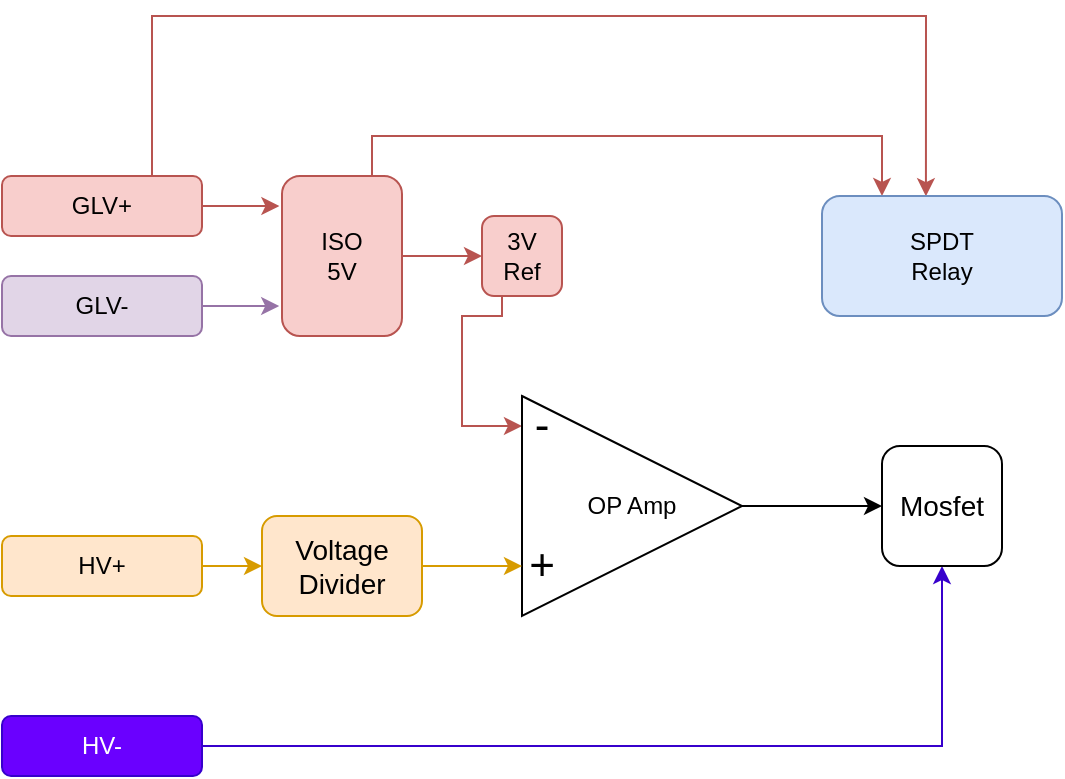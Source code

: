 <mxfile version="20.3.2" type="github">
  <diagram id="eWBVMnc0Ju7z1fGuHDlJ" name="Page-1">
    <mxGraphModel dx="780" dy="501" grid="1" gridSize="10" guides="1" tooltips="1" connect="1" arrows="1" fold="1" page="1" pageScale="1" pageWidth="850" pageHeight="1100" math="0" shadow="0">
      <root>
        <mxCell id="0" />
        <mxCell id="1" parent="0" />
        <mxCell id="TAUxpG1QcszZF0AKwn2N-4" style="edgeStyle=orthogonalEdgeStyle;rounded=0;orthogonalLoop=1;jettySize=auto;html=1;exitX=1;exitY=0.5;exitDx=0;exitDy=0;entryX=-0.021;entryY=0.192;entryDx=0;entryDy=0;entryPerimeter=0;fillColor=#f8cecc;strokeColor=#b85450;" edge="1" parent="1" source="TAUxpG1QcszZF0AKwn2N-1" target="TAUxpG1QcszZF0AKwn2N-3">
          <mxGeometry relative="1" as="geometry" />
        </mxCell>
        <mxCell id="TAUxpG1QcszZF0AKwn2N-7" style="edgeStyle=orthogonalEdgeStyle;rounded=0;orthogonalLoop=1;jettySize=auto;html=1;exitX=0.75;exitY=0;exitDx=0;exitDy=0;entryX=0.433;entryY=0.002;entryDx=0;entryDy=0;entryPerimeter=0;fillColor=#f8cecc;strokeColor=#b85450;" edge="1" parent="1" source="TAUxpG1QcszZF0AKwn2N-1" target="TAUxpG1QcszZF0AKwn2N-6">
          <mxGeometry relative="1" as="geometry">
            <mxPoint x="170" y="40" as="targetPoint" />
            <Array as="points">
              <mxPoint x="115" y="40" />
              <mxPoint x="502" y="40" />
            </Array>
          </mxGeometry>
        </mxCell>
        <mxCell id="TAUxpG1QcszZF0AKwn2N-1" value="GLV+" style="rounded=1;whiteSpace=wrap;html=1;fillColor=#f8cecc;strokeColor=#b85450;" vertex="1" parent="1">
          <mxGeometry x="40" y="120" width="100" height="30" as="geometry" />
        </mxCell>
        <mxCell id="TAUxpG1QcszZF0AKwn2N-5" style="edgeStyle=orthogonalEdgeStyle;rounded=0;orthogonalLoop=1;jettySize=auto;html=1;exitX=1;exitY=0.5;exitDx=0;exitDy=0;entryX=-0.024;entryY=0.807;entryDx=0;entryDy=0;entryPerimeter=0;fillColor=#e1d5e7;strokeColor=#9673a6;" edge="1" parent="1" source="TAUxpG1QcszZF0AKwn2N-2" target="TAUxpG1QcszZF0AKwn2N-3">
          <mxGeometry relative="1" as="geometry" />
        </mxCell>
        <mxCell id="TAUxpG1QcszZF0AKwn2N-2" value="GLV-" style="rounded=1;whiteSpace=wrap;html=1;fillColor=#e1d5e7;strokeColor=#9673a6;" vertex="1" parent="1">
          <mxGeometry x="40" y="170" width="100" height="30" as="geometry" />
        </mxCell>
        <mxCell id="TAUxpG1QcszZF0AKwn2N-9" style="edgeStyle=orthogonalEdgeStyle;rounded=0;orthogonalLoop=1;jettySize=auto;html=1;exitX=1;exitY=0.5;exitDx=0;exitDy=0;entryX=0;entryY=0.5;entryDx=0;entryDy=0;fillColor=#f8cecc;strokeColor=#b85450;" edge="1" parent="1" source="TAUxpG1QcszZF0AKwn2N-3" target="TAUxpG1QcszZF0AKwn2N-8">
          <mxGeometry relative="1" as="geometry" />
        </mxCell>
        <mxCell id="TAUxpG1QcszZF0AKwn2N-10" style="edgeStyle=orthogonalEdgeStyle;rounded=0;orthogonalLoop=1;jettySize=auto;html=1;exitX=0.75;exitY=0;exitDx=0;exitDy=0;entryX=0.25;entryY=0;entryDx=0;entryDy=0;fillColor=#f8cecc;strokeColor=#b85450;" edge="1" parent="1" source="TAUxpG1QcszZF0AKwn2N-3" target="TAUxpG1QcszZF0AKwn2N-6">
          <mxGeometry relative="1" as="geometry">
            <Array as="points">
              <mxPoint x="225" y="100" />
              <mxPoint x="480" y="100" />
            </Array>
          </mxGeometry>
        </mxCell>
        <mxCell id="TAUxpG1QcszZF0AKwn2N-3" value="ISO&lt;br&gt;5V" style="rounded=1;whiteSpace=wrap;html=1;fillColor=#f8cecc;strokeColor=#b85450;" vertex="1" parent="1">
          <mxGeometry x="180" y="120" width="60" height="80" as="geometry" />
        </mxCell>
        <mxCell id="TAUxpG1QcszZF0AKwn2N-6" value="SPDT&lt;br&gt;Relay" style="rounded=1;whiteSpace=wrap;html=1;fillColor=#dae8fc;strokeColor=#6c8ebf;" vertex="1" parent="1">
          <mxGeometry x="450" y="130" width="120" height="60" as="geometry" />
        </mxCell>
        <mxCell id="TAUxpG1QcszZF0AKwn2N-16" style="edgeStyle=orthogonalEdgeStyle;rounded=0;orthogonalLoop=1;jettySize=auto;html=1;exitX=0.25;exitY=1;exitDx=0;exitDy=0;fontSize=22;entryX=0.333;entryY=0.5;entryDx=0;entryDy=0;entryPerimeter=0;fillColor=#f8cecc;strokeColor=#b85450;" edge="1" parent="1" source="TAUxpG1QcszZF0AKwn2N-8" target="TAUxpG1QcszZF0AKwn2N-13">
          <mxGeometry relative="1" as="geometry">
            <Array as="points">
              <mxPoint x="290" y="190" />
              <mxPoint x="270" y="190" />
              <mxPoint x="270" y="245" />
            </Array>
          </mxGeometry>
        </mxCell>
        <mxCell id="TAUxpG1QcszZF0AKwn2N-8" value="3V&lt;br&gt;Ref" style="rounded=1;whiteSpace=wrap;html=1;fillColor=#f8cecc;strokeColor=#b85450;" vertex="1" parent="1">
          <mxGeometry x="280" y="140" width="40" height="40" as="geometry" />
        </mxCell>
        <mxCell id="TAUxpG1QcszZF0AKwn2N-15" value="" style="group" vertex="1" connectable="0" parent="1">
          <mxGeometry x="280" y="230" width="130" height="110" as="geometry" />
        </mxCell>
        <mxCell id="TAUxpG1QcszZF0AKwn2N-12" value="OP Amp" style="triangle;whiteSpace=wrap;html=1;" vertex="1" parent="TAUxpG1QcszZF0AKwn2N-15">
          <mxGeometry x="20" width="110" height="110" as="geometry" />
        </mxCell>
        <mxCell id="TAUxpG1QcszZF0AKwn2N-13" value="&lt;font style=&quot;font-size: 22px;&quot;&gt;-&lt;/font&gt;" style="text;html=1;strokeColor=none;fillColor=none;align=center;verticalAlign=middle;whiteSpace=wrap;rounded=0;" vertex="1" parent="TAUxpG1QcszZF0AKwn2N-15">
          <mxGeometry width="60" height="30" as="geometry" />
        </mxCell>
        <mxCell id="TAUxpG1QcszZF0AKwn2N-14" value="&lt;span style=&quot;font-size: 22px;&quot;&gt;+&lt;/span&gt;" style="text;html=1;strokeColor=none;fillColor=none;align=center;verticalAlign=middle;whiteSpace=wrap;rounded=0;" vertex="1" parent="TAUxpG1QcszZF0AKwn2N-15">
          <mxGeometry y="70" width="60" height="30" as="geometry" />
        </mxCell>
        <mxCell id="TAUxpG1QcszZF0AKwn2N-20" style="edgeStyle=orthogonalEdgeStyle;rounded=0;orthogonalLoop=1;jettySize=auto;html=1;exitX=1;exitY=0.5;exitDx=0;exitDy=0;fontSize=14;entryX=0.333;entryY=0.5;entryDx=0;entryDy=0;entryPerimeter=0;fillColor=#ffe6cc;strokeColor=#d79b00;" edge="1" parent="1" source="TAUxpG1QcszZF0AKwn2N-19" target="TAUxpG1QcszZF0AKwn2N-14">
          <mxGeometry relative="1" as="geometry" />
        </mxCell>
        <mxCell id="TAUxpG1QcszZF0AKwn2N-19" value="Voltage&lt;br&gt;Divider" style="rounded=1;whiteSpace=wrap;html=1;fontSize=14;fillColor=#ffe6cc;strokeColor=#d79b00;" vertex="1" parent="1">
          <mxGeometry x="170" y="290" width="80" height="50" as="geometry" />
        </mxCell>
        <mxCell id="TAUxpG1QcszZF0AKwn2N-23" style="edgeStyle=orthogonalEdgeStyle;rounded=0;orthogonalLoop=1;jettySize=auto;html=1;entryX=0;entryY=0.5;entryDx=0;entryDy=0;fontSize=14;fillColor=#ffe6cc;strokeColor=#d79b00;" edge="1" parent="1" source="TAUxpG1QcszZF0AKwn2N-22" target="TAUxpG1QcszZF0AKwn2N-19">
          <mxGeometry relative="1" as="geometry" />
        </mxCell>
        <mxCell id="TAUxpG1QcszZF0AKwn2N-22" value="HV+" style="rounded=1;whiteSpace=wrap;html=1;fillColor=#ffe6cc;strokeColor=#d79b00;" vertex="1" parent="1">
          <mxGeometry x="40" y="300" width="100" height="30" as="geometry" />
        </mxCell>
        <mxCell id="TAUxpG1QcszZF0AKwn2N-27" style="edgeStyle=orthogonalEdgeStyle;rounded=0;orthogonalLoop=1;jettySize=auto;html=1;entryX=0.5;entryY=1;entryDx=0;entryDy=0;fontSize=14;fillColor=#6a00ff;strokeColor=#3700CC;" edge="1" parent="1" source="TAUxpG1QcszZF0AKwn2N-24" target="TAUxpG1QcszZF0AKwn2N-25">
          <mxGeometry relative="1" as="geometry" />
        </mxCell>
        <mxCell id="TAUxpG1QcszZF0AKwn2N-24" value="HV-" style="rounded=1;whiteSpace=wrap;html=1;fillColor=#6a00ff;strokeColor=#3700CC;fontColor=#ffffff;" vertex="1" parent="1">
          <mxGeometry x="40" y="390" width="100" height="30" as="geometry" />
        </mxCell>
        <mxCell id="TAUxpG1QcszZF0AKwn2N-25" value="Mosfet" style="rounded=1;whiteSpace=wrap;html=1;fontSize=14;" vertex="1" parent="1">
          <mxGeometry x="480" y="255" width="60" height="60" as="geometry" />
        </mxCell>
        <mxCell id="TAUxpG1QcszZF0AKwn2N-26" style="edgeStyle=orthogonalEdgeStyle;rounded=0;orthogonalLoop=1;jettySize=auto;html=1;entryX=0;entryY=0.5;entryDx=0;entryDy=0;fontSize=14;" edge="1" parent="1" source="TAUxpG1QcszZF0AKwn2N-12" target="TAUxpG1QcszZF0AKwn2N-25">
          <mxGeometry relative="1" as="geometry" />
        </mxCell>
      </root>
    </mxGraphModel>
  </diagram>
</mxfile>
